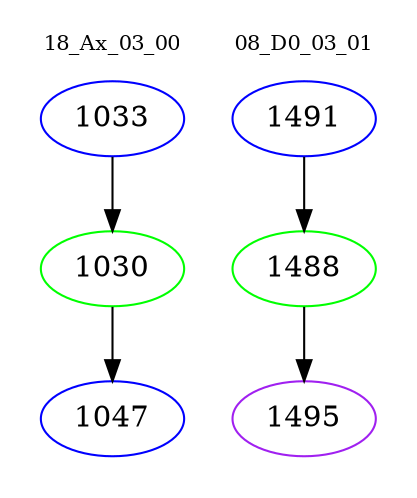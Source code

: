 digraph{
subgraph cluster_0 {
color = white
label = "18_Ax_03_00";
fontsize=10;
T0_1033 [label="1033", color="blue"]
T0_1033 -> T0_1030 [color="black"]
T0_1030 [label="1030", color="green"]
T0_1030 -> T0_1047 [color="black"]
T0_1047 [label="1047", color="blue"]
}
subgraph cluster_1 {
color = white
label = "08_D0_03_01";
fontsize=10;
T1_1491 [label="1491", color="blue"]
T1_1491 -> T1_1488 [color="black"]
T1_1488 [label="1488", color="green"]
T1_1488 -> T1_1495 [color="black"]
T1_1495 [label="1495", color="purple"]
}
}
